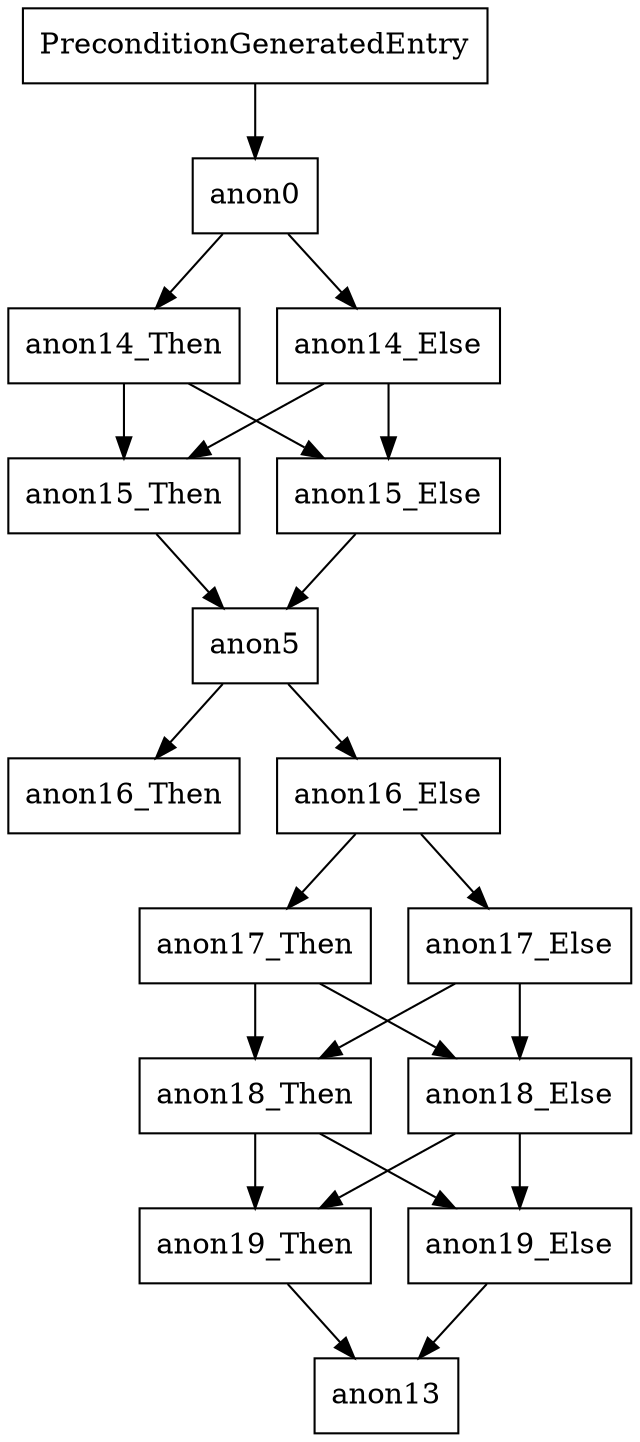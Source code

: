 digraph G {
  "PreconditionGeneratedEntry" [shape=box];
  "anon0" [shape=box];
  "anon14_Then" [shape=box];
  "anon14_Else" [shape=box];
  "anon15_Then" [shape=box];
  "anon15_Else" [shape=box];
  "anon5" [shape=box];
  "anon16_Then" [shape=box];
  "anon16_Else" [shape=box];
  "anon17_Then" [shape=box];
  "anon17_Else" [shape=box];
  "anon18_Then" [shape=box];
  "anon18_Else" [shape=box];
  "anon19_Then" [shape=box];
  "anon19_Else" [shape=box];
  "anon13" [shape=box];
  "PreconditionGeneratedEntry" -> "anon0";
  "anon0" -> "anon14_Then";
  "anon0" -> "anon14_Else";
  "anon14_Else" -> "anon15_Then";
  "anon14_Else" -> "anon15_Else";
  "anon15_Else" -> "anon5";
  "anon5" -> "anon16_Then";
  "anon5" -> "anon16_Else";
  "anon16_Else" -> "anon17_Then";
  "anon16_Else" -> "anon17_Else";
  "anon17_Else" -> "anon18_Then";
  "anon17_Else" -> "anon18_Else";
  "anon18_Else" -> "anon19_Then";
  "anon18_Else" -> "anon19_Else";
  "anon19_Else" -> "anon13";
  "anon19_Then" -> "anon13";
  "anon18_Then" -> "anon19_Then";
  "anon18_Then" -> "anon19_Else";
  "anon17_Then" -> "anon18_Then";
  "anon17_Then" -> "anon18_Else";
  "anon15_Then" -> "anon5";
  "anon14_Then" -> "anon15_Then";
  "anon14_Then" -> "anon15_Else";
}
